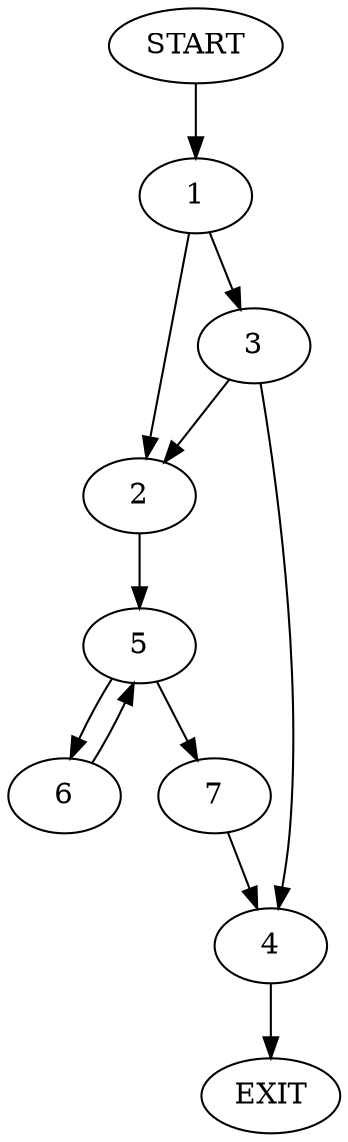 digraph {
0 [label="START"]
8 [label="EXIT"]
0 -> 1
1 -> 2
1 -> 3
3 -> 2
3 -> 4
2 -> 5
4 -> 8
5 -> 6
5 -> 7
6 -> 5
7 -> 4
}
